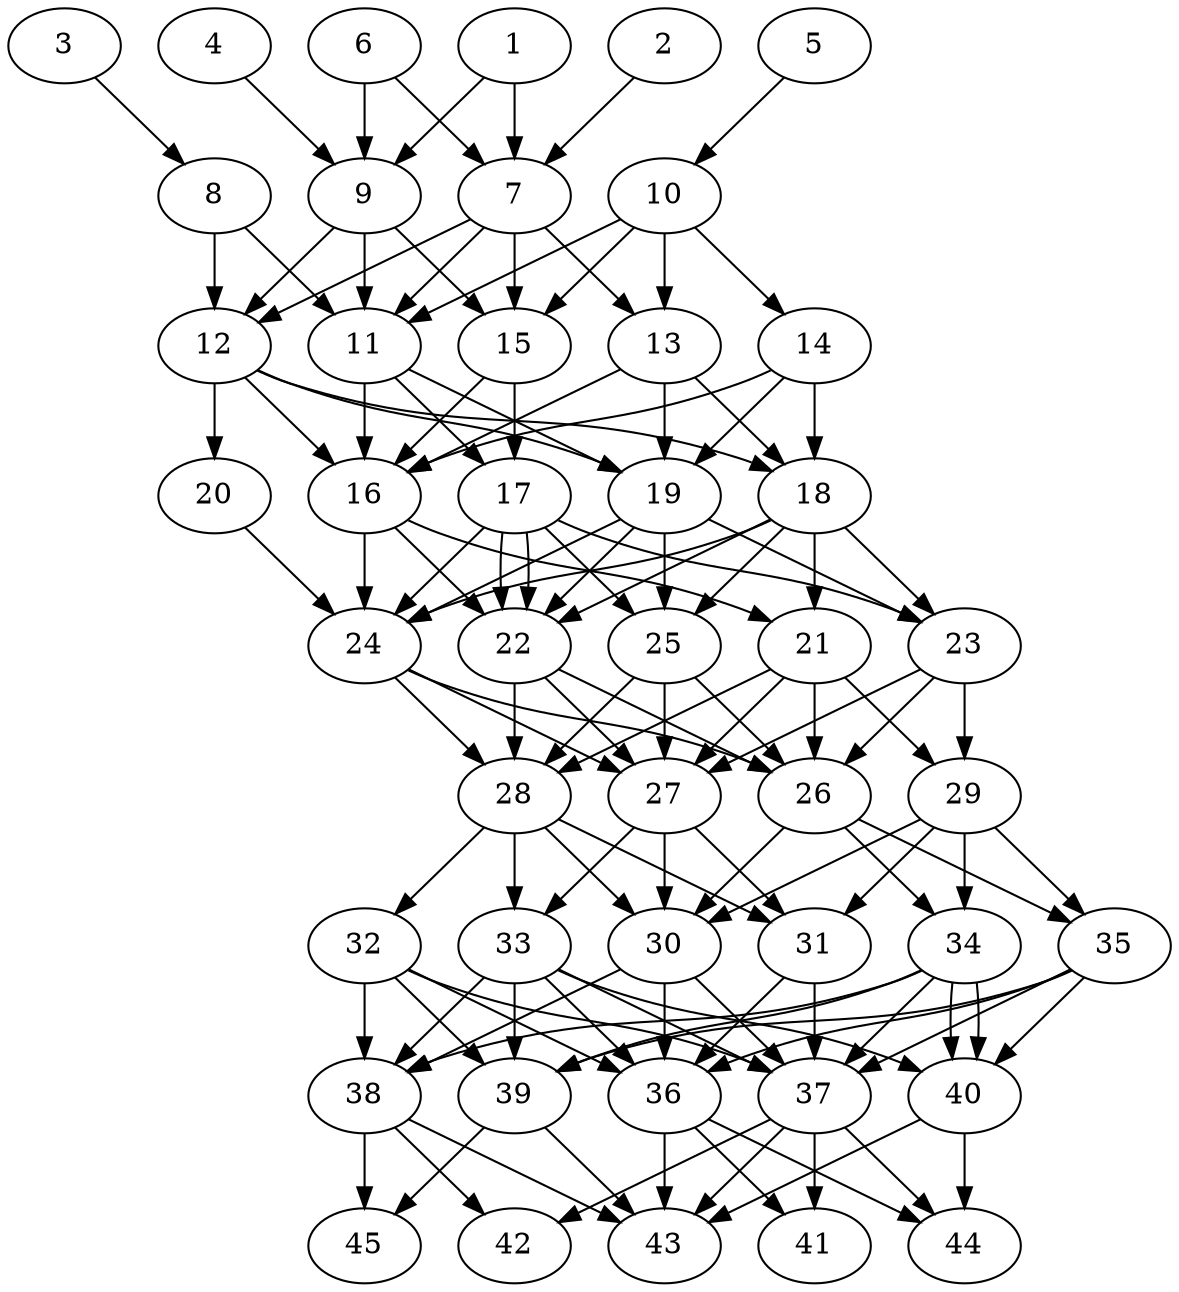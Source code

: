 // DAG automatically generated by daggen at Thu Oct  3 14:07:24 2019
// ./daggen --dot -n 45 --ccr 0.4 --fat 0.5 --regular 0.7 --density 0.9 --mindata 5242880 --maxdata 52428800 
digraph G {
  1 [size="101946880", alpha="0.17", expect_size="40778752"] 
  1 -> 7 [size ="40778752"]
  1 -> 9 [size ="40778752"]
  2 [size="17868800", alpha="0.13", expect_size="7147520"] 
  2 -> 7 [size ="7147520"]
  3 [size="48366080", alpha="0.06", expect_size="19346432"] 
  3 -> 8 [size ="19346432"]
  4 [size="101972480", alpha="0.06", expect_size="40788992"] 
  4 -> 9 [size ="40788992"]
  5 [size="76011520", alpha="0.08", expect_size="30404608"] 
  5 -> 10 [size ="30404608"]
  6 [size="104619520", alpha="0.13", expect_size="41847808"] 
  6 -> 7 [size ="41847808"]
  6 -> 9 [size ="41847808"]
  7 [size="110878720", alpha="0.05", expect_size="44351488"] 
  7 -> 11 [size ="44351488"]
  7 -> 12 [size ="44351488"]
  7 -> 13 [size ="44351488"]
  7 -> 15 [size ="44351488"]
  8 [size="76518400", alpha="0.08", expect_size="30607360"] 
  8 -> 11 [size ="30607360"]
  8 -> 12 [size ="30607360"]
  9 [size="16998400", alpha="0.13", expect_size="6799360"] 
  9 -> 11 [size ="6799360"]
  9 -> 12 [size ="6799360"]
  9 -> 15 [size ="6799360"]
  10 [size="24693760", alpha="0.00", expect_size="9877504"] 
  10 -> 11 [size ="9877504"]
  10 -> 13 [size ="9877504"]
  10 -> 14 [size ="9877504"]
  10 -> 15 [size ="9877504"]
  11 [size="114357760", alpha="0.01", expect_size="45743104"] 
  11 -> 16 [size ="45743104"]
  11 -> 17 [size ="45743104"]
  11 -> 19 [size ="45743104"]
  12 [size="96727040", alpha="0.07", expect_size="38690816"] 
  12 -> 16 [size ="38690816"]
  12 -> 18 [size ="38690816"]
  12 -> 19 [size ="38690816"]
  12 -> 20 [size ="38690816"]
  13 [size="52687360", alpha="0.06", expect_size="21074944"] 
  13 -> 16 [size ="21074944"]
  13 -> 18 [size ="21074944"]
  13 -> 19 [size ="21074944"]
  14 [size="90798080", alpha="0.02", expect_size="36319232"] 
  14 -> 16 [size ="36319232"]
  14 -> 18 [size ="36319232"]
  14 -> 19 [size ="36319232"]
  15 [size="126712320", alpha="0.17", expect_size="50684928"] 
  15 -> 16 [size ="50684928"]
  15 -> 17 [size ="50684928"]
  16 [size="55728640", alpha="0.18", expect_size="22291456"] 
  16 -> 21 [size ="22291456"]
  16 -> 22 [size ="22291456"]
  16 -> 24 [size ="22291456"]
  17 [size="14824960", alpha="0.07", expect_size="5929984"] 
  17 -> 22 [size ="5929984"]
  17 -> 22 [size ="5929984"]
  17 -> 23 [size ="5929984"]
  17 -> 24 [size ="5929984"]
  17 -> 25 [size ="5929984"]
  18 [size="43187200", alpha="0.09", expect_size="17274880"] 
  18 -> 21 [size ="17274880"]
  18 -> 22 [size ="17274880"]
  18 -> 23 [size ="17274880"]
  18 -> 24 [size ="17274880"]
  18 -> 25 [size ="17274880"]
  19 [size="90964480", alpha="0.19", expect_size="36385792"] 
  19 -> 22 [size ="36385792"]
  19 -> 23 [size ="36385792"]
  19 -> 24 [size ="36385792"]
  19 -> 25 [size ="36385792"]
  20 [size="52600320", alpha="0.02", expect_size="21040128"] 
  20 -> 24 [size ="21040128"]
  21 [size="52794880", alpha="0.20", expect_size="21117952"] 
  21 -> 26 [size ="21117952"]
  21 -> 27 [size ="21117952"]
  21 -> 28 [size ="21117952"]
  21 -> 29 [size ="21117952"]
  22 [size="56230400", alpha="0.19", expect_size="22492160"] 
  22 -> 26 [size ="22492160"]
  22 -> 27 [size ="22492160"]
  22 -> 28 [size ="22492160"]
  23 [size="100024320", alpha="0.03", expect_size="40009728"] 
  23 -> 26 [size ="40009728"]
  23 -> 27 [size ="40009728"]
  23 -> 29 [size ="40009728"]
  24 [size="18654720", alpha="0.03", expect_size="7461888"] 
  24 -> 26 [size ="7461888"]
  24 -> 27 [size ="7461888"]
  24 -> 28 [size ="7461888"]
  25 [size="33077760", alpha="0.13", expect_size="13231104"] 
  25 -> 26 [size ="13231104"]
  25 -> 27 [size ="13231104"]
  25 -> 28 [size ="13231104"]
  26 [size="16012800", alpha="0.19", expect_size="6405120"] 
  26 -> 30 [size ="6405120"]
  26 -> 34 [size ="6405120"]
  26 -> 35 [size ="6405120"]
  27 [size="124531200", alpha="0.02", expect_size="49812480"] 
  27 -> 30 [size ="49812480"]
  27 -> 31 [size ="49812480"]
  27 -> 33 [size ="49812480"]
  28 [size="48143360", alpha="0.15", expect_size="19257344"] 
  28 -> 30 [size ="19257344"]
  28 -> 31 [size ="19257344"]
  28 -> 32 [size ="19257344"]
  28 -> 33 [size ="19257344"]
  29 [size="103057920", alpha="0.09", expect_size="41223168"] 
  29 -> 30 [size ="41223168"]
  29 -> 31 [size ="41223168"]
  29 -> 34 [size ="41223168"]
  29 -> 35 [size ="41223168"]
  30 [size="99310080", alpha="0.04", expect_size="39724032"] 
  30 -> 36 [size ="39724032"]
  30 -> 37 [size ="39724032"]
  30 -> 38 [size ="39724032"]
  31 [size="111879680", alpha="0.17", expect_size="44751872"] 
  31 -> 36 [size ="44751872"]
  31 -> 37 [size ="44751872"]
  32 [size="111639040", alpha="0.05", expect_size="44655616"] 
  32 -> 36 [size ="44655616"]
  32 -> 37 [size ="44655616"]
  32 -> 38 [size ="44655616"]
  32 -> 39 [size ="44655616"]
  33 [size="103352320", alpha="0.18", expect_size="41340928"] 
  33 -> 36 [size ="41340928"]
  33 -> 37 [size ="41340928"]
  33 -> 38 [size ="41340928"]
  33 -> 39 [size ="41340928"]
  33 -> 40 [size ="41340928"]
  34 [size="122278400", alpha="0.05", expect_size="48911360"] 
  34 -> 37 [size ="48911360"]
  34 -> 38 [size ="48911360"]
  34 -> 39 [size ="48911360"]
  34 -> 40 [size ="48911360"]
  34 -> 40 [size ="48911360"]
  35 [size="21355520", alpha="0.12", expect_size="8542208"] 
  35 -> 36 [size ="8542208"]
  35 -> 37 [size ="8542208"]
  35 -> 39 [size ="8542208"]
  35 -> 40 [size ="8542208"]
  36 [size="99417600", alpha="0.05", expect_size="39767040"] 
  36 -> 41 [size ="39767040"]
  36 -> 43 [size ="39767040"]
  36 -> 44 [size ="39767040"]
  37 [size="94087680", alpha="0.19", expect_size="37635072"] 
  37 -> 41 [size ="37635072"]
  37 -> 42 [size ="37635072"]
  37 -> 43 [size ="37635072"]
  37 -> 44 [size ="37635072"]
  38 [size="103139840", alpha="0.18", expect_size="41255936"] 
  38 -> 42 [size ="41255936"]
  38 -> 43 [size ="41255936"]
  38 -> 45 [size ="41255936"]
  39 [size="72015360", alpha="0.10", expect_size="28806144"] 
  39 -> 43 [size ="28806144"]
  39 -> 45 [size ="28806144"]
  40 [size="122575360", alpha="0.09", expect_size="49030144"] 
  40 -> 43 [size ="49030144"]
  40 -> 44 [size ="49030144"]
  41 [size="30476800", alpha="0.14", expect_size="12190720"] 
  42 [size="14937600", alpha="0.07", expect_size="5975040"] 
  43 [size="41610240", alpha="0.15", expect_size="16644096"] 
  44 [size="32112640", alpha="0.03", expect_size="12845056"] 
  45 [size="64138240", alpha="0.15", expect_size="25655296"] 
}
